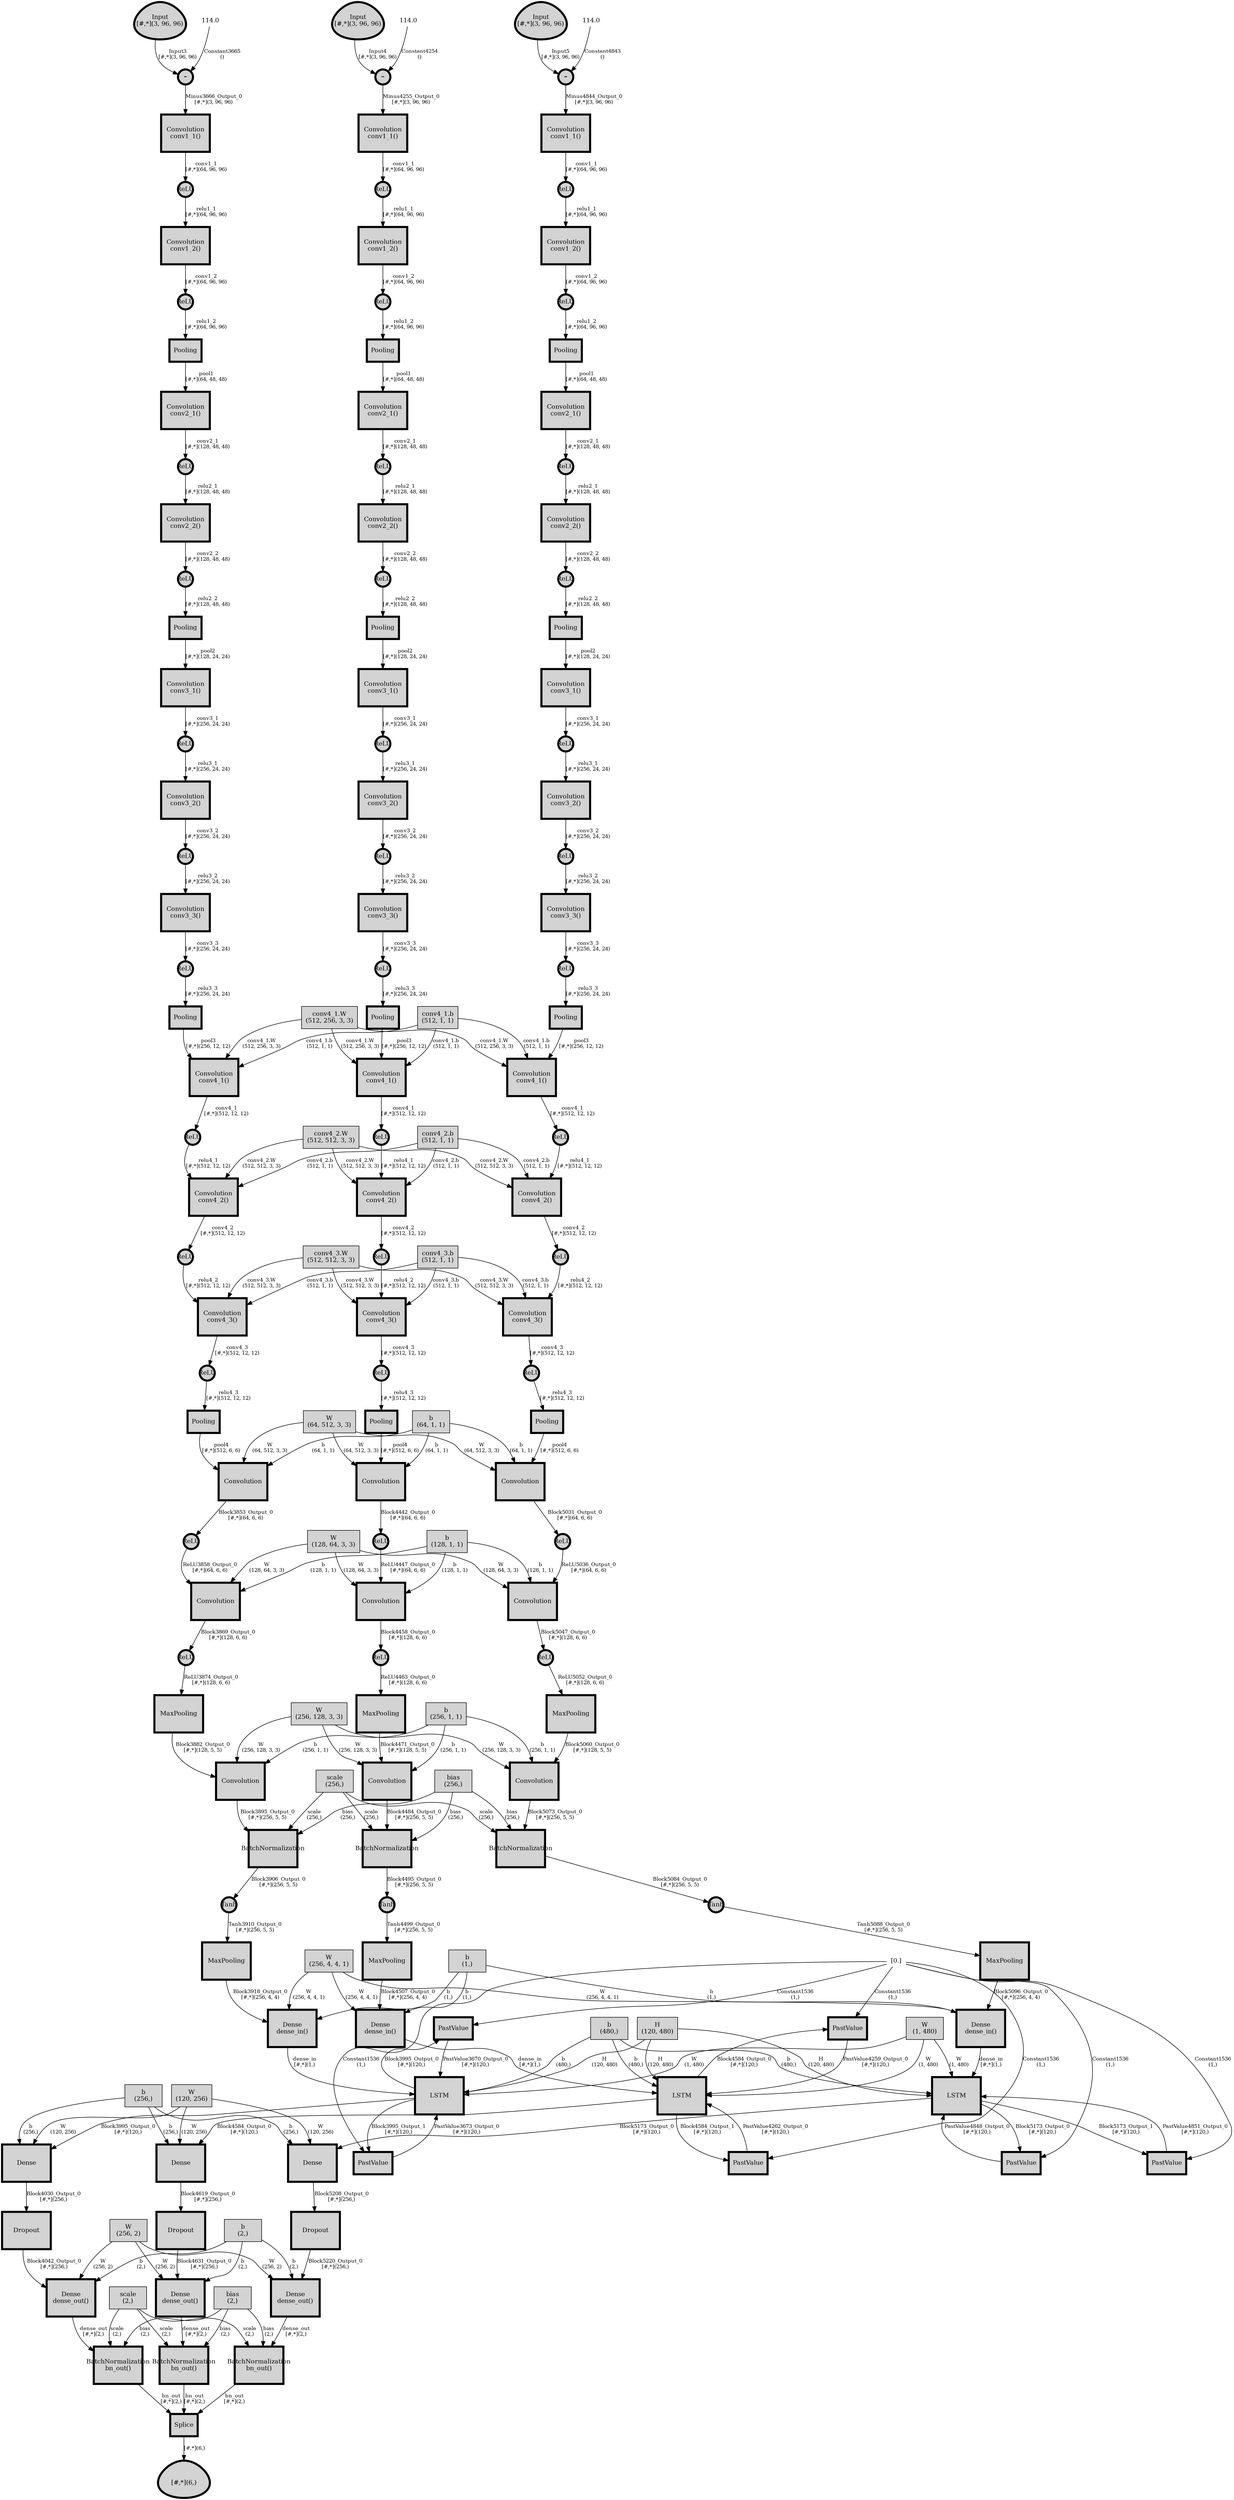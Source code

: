 digraph network_graph {
rankdir=TB;
node [fillcolor=lightgray, fixedsize=false, fontsize=12, height=0.85, shape=rectangle, style=filled, width=0.85];
edge [fontsize=10];
Splice5432 [fixedsize=false, fontsize=12, height=0.6, label="Splice", penwidth=4, shape=box, width=0.6];
Splice5432 [fixedsize=false, fontsize=12, height=0.6, label="Splice", penwidth=4, shape=box, width=0.6];
Block4070 -> Splice5432  [label="bn_out\n[#,*](2,)"];
Block4659 -> Splice5432  [label="bn_out\n[#,*](2,)"];
Block5248 -> Splice5432  [label="bn_out\n[#,*](2,)"];
Splice5432_Output_0 [fixedsize=true, height=1, label="\n[#,*](6,)", penwidth=4, shape=egg, width=1.3];
Splice5432 -> Splice5432_Output_0  [label="[#,*](6,)"];
Block4070 [fixedsize=true, height=1, label="BatchNormalization
bn_out()", penwidth=4, width=1.3];
Block4070 [fixedsize=true, height=1, label="BatchNormalization
bn_out()", penwidth=4, width=1.3];
Block4070 [fixedsize=true, height=1, label="BatchNormalization
bn_out()", penwidth=4, width=1.3];
Parameter2743 [height=0.6, label="scale\n(2,)", shape=box, width=1];
Parameter2743 -> Block4070  [label="scale\n(2,)"];
Parameter2744 [height=0.6, label="bias\n(2,)", shape=box, width=1];
Parameter2744 -> Block4070  [label="bias\n(2,)"];
Block4058 -> Block4070  [label="dense_out\n[#,*](2,)"];
Block4058 [fixedsize=true, height=1, label="Dense
dense_out()", penwidth=4, width=1.3];
Block4058 [fixedsize=true, height=1, label="Dense
dense_out()", penwidth=4, width=1.3];
Block4058 [fixedsize=true, height=1, label="Dense
dense_out()", penwidth=4, width=1.3];
Parameter2529 [height=0.6, label="W\n(256, 2)", shape=box, width=1];
Parameter2529 -> Block4058  [label="W\n(256, 2)"];
Parameter2530 [height=0.6, label="b\n(2,)", shape=box, width=1];
Parameter2530 -> Block4058  [label="b\n(2,)"];
Block4042 -> Block4058  [label="Block4042_Output_0\n[#,*](256,)"];
Block4042 [fixedsize=true, height=1, label="Dropout", penwidth=4, width=1.3];
Block4042 [fixedsize=true, height=1, label="Dropout", penwidth=4, width=1.3];
Block4042 [fixedsize=true, height=1, label="Dropout", penwidth=4, width=1.3];
Block4030 -> Block4042  [label="Block4030_Output_0\n[#,*](256,)"];
Block4030 [fixedsize=true, height=1, label="Dense", penwidth=4, width=1.3];
Block4030 [fixedsize=true, height=1, label="Dense", penwidth=4, width=1.3];
Block4030 [fixedsize=true, height=1, label="Dense", penwidth=4, width=1.3];
Parameter2139 [height=0.6, label="W\n(120, 256)", shape=box, width=1];
Parameter2139 -> Block4030  [label="W\n(120, 256)"];
Parameter2140 [height=0.6, label="b\n(256,)", shape=box, width=1];
Parameter2140 -> Block4030  [label="b\n(256,)"];
Block3995 -> Block4030  [label="Block3995_Output_0\n[#,*](120,)"];
Parameter1445 [height=0.6, label="b\n(480,)", shape=box, width=1];
Parameter1445 -> Block3995  [label="b\n(480,)"];
Parameter1446 [height=0.6, label="W\n(1, 480)", shape=box, width=1];
Parameter1446 -> Block3995  [label="W\n(1, 480)"];
Parameter1447 [height=0.6, label="H\n(120, 480)", shape=box, width=1];
Parameter1447 -> Block3995  [label="H\n(120, 480)"];
PastValue3670 -> Block3995  [label="PastValue3670_Output_0\n[#,*](120,)"];
PastValue3673 -> Block3995  [label="PastValue3673_Output_0\n[#,*](120,)"];
Block3931 -> Block3995  [label="dense_in\n[#,*](1,)"];
PastValue3670 [fixedsize=false, fontsize=12, height=0.6, label="PastValue", penwidth=4, shape=box, width=0.6];
PastValue3670 [fixedsize=false, fontsize=12, height=0.6, label="PastValue", penwidth=4, shape=box, width=0.6];
PastValue3670 [fixedsize=false, fontsize=12, height=0.6, label="PastValue", penwidth=4, shape=box, width=0.6];
Block3995 -> PastValue3670  [label="Block3995_Output_0\n[#,*](120,)"];
Constant1536 [color=white, fillcolor=white, height=0.3, label="[0.]", shape=box, width=0.4];
Constant1536 -> PastValue3670  [label="Constant1536\n(1,)"];
PastValue3673 [fixedsize=false, fontsize=12, height=0.6, label="PastValue", penwidth=4, shape=box, width=0.6];
PastValue3673 [fixedsize=false, fontsize=12, height=0.6, label="PastValue", penwidth=4, shape=box, width=0.6];
PastValue3673 [fixedsize=false, fontsize=12, height=0.6, label="PastValue", penwidth=4, shape=box, width=0.6];
Block3995 [fixedsize=true, height=1, label="LSTM", penwidth=4, width=1.3];
Block3995 [fixedsize=true, height=1, label="LSTM", penwidth=4, width=1.3];
Block3995 [fixedsize=true, height=1, label="LSTM", penwidth=4, width=1.3];
Block3995 [fixedsize=true, height=1, label="LSTM", penwidth=4, width=1.3];
Block3995 [fixedsize=true, height=1, label="LSTM", penwidth=4, width=1.3];
Block3995 -> PastValue3673  [label="Block3995_Output_1\n[#,*](120,)"];
Constant1536 [color=white, fillcolor=white, height=0.3, label="[0.]", shape=box, width=0.4];
Constant1536 -> PastValue3673  [label="Constant1536\n(1,)"];
Block3931 [fixedsize=true, height=1, label="Dense
dense_in()", penwidth=4, width=1.3];
Block3931 [fixedsize=true, height=1, label="Dense
dense_in()", penwidth=4, width=1.3];
Block3931 [fixedsize=true, height=1, label="Dense
dense_in()", penwidth=4, width=1.3];
Parameter1300 [height=0.6, label="W\n(256, 4, 4, 1)", shape=box, width=1];
Parameter1300 -> Block3931  [label="W\n(256, 4, 4, 1)"];
Parameter1301 [height=0.6, label="b\n(1,)", shape=box, width=1];
Parameter1301 -> Block3931  [label="b\n(1,)"];
Block3918 -> Block3931  [label="Block3918_Output_0\n[#,*](256, 4, 4)"];
Block3918 [fixedsize=true, height=1, label="MaxPooling", penwidth=4, width=1.3];
Block3918 [fixedsize=true, height=1, label="MaxPooling", penwidth=4, width=1.3];
Block3918 [fixedsize=true, height=1, label="MaxPooling", penwidth=4, width=1.3];
Tanh3910 -> Block3918  [label="Tanh3910_Output_0\n[#,*](256, 5, 5)"];
Tanh3910 [fixedsize=true, fontsize=12, height=0.4, label="Tanh", penwidth=4, shape=ellipse, width=0.4];
Tanh3910 [fixedsize=true, fontsize=12, height=0.4, label="Tanh", penwidth=4, shape=ellipse, width=0.4];
Tanh3910 [fixedsize=true, fontsize=12, height=0.4, label="Tanh", penwidth=4, shape=ellipse, width=0.4];
Block3906 -> Tanh3910  [label="Block3906_Output_0\n[#,*](256, 5, 5)"];
Block3906 [fixedsize=true, height=1, label="BatchNormalization", penwidth=4, width=1.3];
Block3906 [fixedsize=true, height=1, label="BatchNormalization", penwidth=4, width=1.3];
Block3906 [fixedsize=true, height=1, label="BatchNormalization", penwidth=4, width=1.3];
Parameter1039 [height=0.6, label="scale\n(256,)", shape=box, width=1];
Parameter1039 -> Block3906  [label="scale\n(256,)"];
Parameter1040 [height=0.6, label="bias\n(256,)", shape=box, width=1];
Parameter1040 -> Block3906  [label="bias\n(256,)"];
Block3895 -> Block3906  [label="Block3895_Output_0\n[#,*](256, 5, 5)"];
Block3895 [fixedsize=true, height=1, label="Convolution", penwidth=4, width=1.3];
Block3895 [fixedsize=true, height=1, label="Convolution", penwidth=4, width=1.3];
Block3895 [fixedsize=true, height=1, label="Convolution", penwidth=4, width=1.3];
Parameter908 [height=0.6, label="W\n(256, 128, 3, 3)", shape=box, width=1];
Parameter908 -> Block3895  [label="W\n(256, 128, 3, 3)"];
Parameter909 [height=0.6, label="b\n(256, 1, 1)", shape=box, width=1];
Parameter909 -> Block3895  [label="b\n(256, 1, 1)"];
Block3882 -> Block3895  [label="Block3882_Output_0\n[#,*](128, 5, 5)"];
Block3882 [fixedsize=true, height=1, label="MaxPooling", penwidth=4, width=1.3];
Block3882 [fixedsize=true, height=1, label="MaxPooling", penwidth=4, width=1.3];
Block3882 [fixedsize=true, height=1, label="MaxPooling", penwidth=4, width=1.3];
ReLU3874 -> Block3882  [label="ReLU3874_Output_0\n[#,*](128, 6, 6)"];
ReLU3874 [fixedsize=true, fontsize=12, height=0.4, label="ReLU", penwidth=4, shape=ellipse, width=0.4];
ReLU3874 [fixedsize=true, fontsize=12, height=0.4, label="ReLU", penwidth=4, shape=ellipse, width=0.4];
ReLU3874 [fixedsize=true, fontsize=12, height=0.4, label="ReLU", penwidth=4, shape=ellipse, width=0.4];
Block3869 -> ReLU3874  [label="Block3869_Output_0\n[#,*](128, 6, 6)"];
Block3869 [fixedsize=true, height=1, label="Convolution", penwidth=4, width=1.3];
Block3869 [fixedsize=true, height=1, label="Convolution", penwidth=4, width=1.3];
Block3869 [fixedsize=true, height=1, label="Convolution", penwidth=4, width=1.3];
Parameter671 [height=0.6, label="W\n(128, 64, 3, 3)", shape=box, width=1];
Parameter671 -> Block3869  [label="W\n(128, 64, 3, 3)"];
Parameter672 [height=0.6, label="b\n(128, 1, 1)", shape=box, width=1];
Parameter672 -> Block3869  [label="b\n(128, 1, 1)"];
ReLU3858 -> Block3869  [label="ReLU3858_Output_0\n[#,*](64, 6, 6)"];
ReLU3858 [fixedsize=true, fontsize=12, height=0.4, label="ReLU", penwidth=4, shape=ellipse, width=0.4];
ReLU3858 [fixedsize=true, fontsize=12, height=0.4, label="ReLU", penwidth=4, shape=ellipse, width=0.4];
ReLU3858 [fixedsize=true, fontsize=12, height=0.4, label="ReLU", penwidth=4, shape=ellipse, width=0.4];
Block3853 -> ReLU3858  [label="Block3853_Output_0\n[#,*](64, 6, 6)"];
Block3853 [fixedsize=true, height=1, label="Convolution", penwidth=4, width=1.3];
Block3853 [fixedsize=true, height=1, label="Convolution", penwidth=4, width=1.3];
Block3853 [fixedsize=true, height=1, label="Convolution", penwidth=4, width=1.3];
Parameter555 [height=0.6, label="W\n(64, 512, 3, 3)", shape=box, width=1];
Parameter555 -> Block3853  [label="W\n(64, 512, 3, 3)"];
Parameter556 [height=0.6, label="b\n(64, 1, 1)", shape=box, width=1];
Parameter556 -> Block3853  [label="b\n(64, 1, 1)"];
Pooling3842 -> Block3853  [label="pool4\n[#,*](512, 6, 6)"];
Pooling3842 [fixedsize=false, fontsize=12, height=0.6, label="Pooling", penwidth=4, shape=box, width=0.6];
Pooling3842 [fixedsize=false, fontsize=12, height=0.6, label="Pooling", penwidth=4, shape=box, width=0.6];
Pooling3842 [fixedsize=false, fontsize=12, height=0.6, label="Pooling", penwidth=4, shape=box, width=0.6];
ReLU3840 -> Pooling3842  [label="relu4_3\n[#,*](512, 12, 12)"];
ReLU3840 [fixedsize=true, fontsize=12, height=0.4, label="ReLU", penwidth=4, shape=ellipse, width=0.4];
ReLU3840 [fixedsize=true, fontsize=12, height=0.4, label="ReLU", penwidth=4, shape=ellipse, width=0.4];
ReLU3840 [fixedsize=true, fontsize=12, height=0.4, label="ReLU", penwidth=4, shape=ellipse, width=0.4];
Block3835 -> ReLU3840  [label="conv4_3\n[#,*](512, 12, 12)"];
Block3835 [fixedsize=true, height=1, label="Convolution
conv4_3()", penwidth=4, width=1.3];
Block3835 [fixedsize=true, height=1, label="Convolution
conv4_3()", penwidth=4, width=1.3];
Block3835 [fixedsize=true, height=1, label="Convolution
conv4_3()", penwidth=4, width=1.3];
Parameter341 [height=0.6, label="conv4_3.W\n(512, 512, 3, 3)", shape=box, width=1];
Parameter341 -> Block3835  [label="conv4_3.W\n(512, 512, 3, 3)"];
Parameter342 [height=0.6, label="conv4_3.b\n(512, 1, 1)", shape=box, width=1];
Parameter342 -> Block3835  [label="conv4_3.b\n(512, 1, 1)"];
ReLU3824 -> Block3835  [label="relu4_2\n[#,*](512, 12, 12)"];
ReLU3824 [fixedsize=true, fontsize=12, height=0.4, label="ReLU", penwidth=4, shape=ellipse, width=0.4];
ReLU3824 [fixedsize=true, fontsize=12, height=0.4, label="ReLU", penwidth=4, shape=ellipse, width=0.4];
ReLU3824 [fixedsize=true, fontsize=12, height=0.4, label="ReLU", penwidth=4, shape=ellipse, width=0.4];
Block3819 -> ReLU3824  [label="conv4_2\n[#,*](512, 12, 12)"];
Block3819 [fixedsize=true, height=1, label="Convolution
conv4_2()", penwidth=4, width=1.3];
Block3819 [fixedsize=true, height=1, label="Convolution
conv4_2()", penwidth=4, width=1.3];
Block3819 [fixedsize=true, height=1, label="Convolution
conv4_2()", penwidth=4, width=1.3];
Parameter343 [height=0.6, label="conv4_2.W\n(512, 512, 3, 3)", shape=box, width=1];
Parameter343 -> Block3819  [label="conv4_2.W\n(512, 512, 3, 3)"];
Parameter344 [height=0.6, label="conv4_2.b\n(512, 1, 1)", shape=box, width=1];
Parameter344 -> Block3819  [label="conv4_2.b\n(512, 1, 1)"];
ReLU3808 -> Block3819  [label="relu4_1\n[#,*](512, 12, 12)"];
ReLU3808 [fixedsize=true, fontsize=12, height=0.4, label="ReLU", penwidth=4, shape=ellipse, width=0.4];
ReLU3808 [fixedsize=true, fontsize=12, height=0.4, label="ReLU", penwidth=4, shape=ellipse, width=0.4];
ReLU3808 [fixedsize=true, fontsize=12, height=0.4, label="ReLU", penwidth=4, shape=ellipse, width=0.4];
Block3803 -> ReLU3808  [label="conv4_1\n[#,*](512, 12, 12)"];
Block3803 [fixedsize=true, height=1, label="Convolution
conv4_1()", penwidth=4, width=1.3];
Block3803 [fixedsize=true, height=1, label="Convolution
conv4_1()", penwidth=4, width=1.3];
Block3803 [fixedsize=true, height=1, label="Convolution
conv4_1()", penwidth=4, width=1.3];
Parameter345 [height=0.6, label="conv4_1.W\n(512, 256, 3, 3)", shape=box, width=1];
Parameter345 -> Block3803  [label="conv4_1.W\n(512, 256, 3, 3)"];
Parameter346 [height=0.6, label="conv4_1.b\n(512, 1, 1)", shape=box, width=1];
Parameter346 -> Block3803  [label="conv4_1.b\n(512, 1, 1)"];
Pooling3792 -> Block3803  [label="pool3\n[#,*](256, 12, 12)"];
Pooling3792 [fixedsize=false, fontsize=12, height=0.6, label="Pooling", penwidth=4, shape=box, width=0.6];
Pooling3792 [fixedsize=false, fontsize=12, height=0.6, label="Pooling", penwidth=4, shape=box, width=0.6];
Pooling3792 [fixedsize=false, fontsize=12, height=0.6, label="Pooling", penwidth=4, shape=box, width=0.6];
ReLU3790 -> Pooling3792  [label="relu3_3\n[#,*](256, 24, 24)"];
ReLU3790 [fixedsize=true, fontsize=12, height=0.4, label="ReLU", penwidth=4, shape=ellipse, width=0.4];
ReLU3790 [fixedsize=true, fontsize=12, height=0.4, label="ReLU", penwidth=4, shape=ellipse, width=0.4];
ReLU3790 [fixedsize=true, fontsize=12, height=0.4, label="ReLU", penwidth=4, shape=ellipse, width=0.4];
Block3785 -> ReLU3790  [label="conv3_3\n[#,*](256, 24, 24)"];
Block3785 [fixedsize=true, height=1, label="Convolution
conv3_3()", penwidth=4, width=1.3];
Block3785 [fixedsize=true, height=1, label="Convolution
conv3_3()", penwidth=4, width=1.3];
Block3785 [fixedsize=true, height=1, label="Convolution
conv3_3()", penwidth=4, width=1.3];
ReLU3774 -> Block3785  [label="relu3_2\n[#,*](256, 24, 24)"];
ReLU3774 [fixedsize=true, fontsize=12, height=0.4, label="ReLU", penwidth=4, shape=ellipse, width=0.4];
ReLU3774 [fixedsize=true, fontsize=12, height=0.4, label="ReLU", penwidth=4, shape=ellipse, width=0.4];
ReLU3774 [fixedsize=true, fontsize=12, height=0.4, label="ReLU", penwidth=4, shape=ellipse, width=0.4];
Block3769 -> ReLU3774  [label="conv3_2\n[#,*](256, 24, 24)"];
Block3769 [fixedsize=true, height=1, label="Convolution
conv3_2()", penwidth=4, width=1.3];
Block3769 [fixedsize=true, height=1, label="Convolution
conv3_2()", penwidth=4, width=1.3];
Block3769 [fixedsize=true, height=1, label="Convolution
conv3_2()", penwidth=4, width=1.3];
ReLU3758 -> Block3769  [label="relu3_1\n[#,*](256, 24, 24)"];
ReLU3758 [fixedsize=true, fontsize=12, height=0.4, label="ReLU", penwidth=4, shape=ellipse, width=0.4];
ReLU3758 [fixedsize=true, fontsize=12, height=0.4, label="ReLU", penwidth=4, shape=ellipse, width=0.4];
ReLU3758 [fixedsize=true, fontsize=12, height=0.4, label="ReLU", penwidth=4, shape=ellipse, width=0.4];
Block3753 -> ReLU3758  [label="conv3_1\n[#,*](256, 24, 24)"];
Block3753 [fixedsize=true, height=1, label="Convolution
conv3_1()", penwidth=4, width=1.3];
Block3753 [fixedsize=true, height=1, label="Convolution
conv3_1()", penwidth=4, width=1.3];
Block3753 [fixedsize=true, height=1, label="Convolution
conv3_1()", penwidth=4, width=1.3];
Pooling3742 -> Block3753  [label="pool2\n[#,*](128, 24, 24)"];
Pooling3742 [fixedsize=false, fontsize=12, height=0.6, label="Pooling", penwidth=4, shape=box, width=0.6];
Pooling3742 [fixedsize=false, fontsize=12, height=0.6, label="Pooling", penwidth=4, shape=box, width=0.6];
Pooling3742 [fixedsize=false, fontsize=12, height=0.6, label="Pooling", penwidth=4, shape=box, width=0.6];
ReLU3740 -> Pooling3742  [label="relu2_2\n[#,*](128, 48, 48)"];
ReLU3740 [fixedsize=true, fontsize=12, height=0.4, label="ReLU", penwidth=4, shape=ellipse, width=0.4];
ReLU3740 [fixedsize=true, fontsize=12, height=0.4, label="ReLU", penwidth=4, shape=ellipse, width=0.4];
ReLU3740 [fixedsize=true, fontsize=12, height=0.4, label="ReLU", penwidth=4, shape=ellipse, width=0.4];
Block3735 -> ReLU3740  [label="conv2_2\n[#,*](128, 48, 48)"];
Block3735 [fixedsize=true, height=1, label="Convolution
conv2_2()", penwidth=4, width=1.3];
Block3735 [fixedsize=true, height=1, label="Convolution
conv2_2()", penwidth=4, width=1.3];
Block3735 [fixedsize=true, height=1, label="Convolution
conv2_2()", penwidth=4, width=1.3];
ReLU3724 -> Block3735  [label="relu2_1\n[#,*](128, 48, 48)"];
ReLU3724 [fixedsize=true, fontsize=12, height=0.4, label="ReLU", penwidth=4, shape=ellipse, width=0.4];
ReLU3724 [fixedsize=true, fontsize=12, height=0.4, label="ReLU", penwidth=4, shape=ellipse, width=0.4];
ReLU3724 [fixedsize=true, fontsize=12, height=0.4, label="ReLU", penwidth=4, shape=ellipse, width=0.4];
Block3719 -> ReLU3724  [label="conv2_1\n[#,*](128, 48, 48)"];
Block3719 [fixedsize=true, height=1, label="Convolution
conv2_1()", penwidth=4, width=1.3];
Block3719 [fixedsize=true, height=1, label="Convolution
conv2_1()", penwidth=4, width=1.3];
Block3719 [fixedsize=true, height=1, label="Convolution
conv2_1()", penwidth=4, width=1.3];
Pooling3708 -> Block3719  [label="pool1\n[#,*](64, 48, 48)"];
Pooling3708 [fixedsize=false, fontsize=12, height=0.6, label="Pooling", penwidth=4, shape=box, width=0.6];
Pooling3708 [fixedsize=false, fontsize=12, height=0.6, label="Pooling", penwidth=4, shape=box, width=0.6];
Pooling3708 [fixedsize=false, fontsize=12, height=0.6, label="Pooling", penwidth=4, shape=box, width=0.6];
ReLU3706 -> Pooling3708  [label="relu1_2\n[#,*](64, 96, 96)"];
ReLU3706 [fixedsize=true, fontsize=12, height=0.4, label="ReLU", penwidth=4, shape=ellipse, width=0.4];
ReLU3706 [fixedsize=true, fontsize=12, height=0.4, label="ReLU", penwidth=4, shape=ellipse, width=0.4];
ReLU3706 [fixedsize=true, fontsize=12, height=0.4, label="ReLU", penwidth=4, shape=ellipse, width=0.4];
Block3701 -> ReLU3706  [label="conv1_2\n[#,*](64, 96, 96)"];
Block3701 [fixedsize=true, height=1, label="Convolution
conv1_2()", penwidth=4, width=1.3];
Block3701 [fixedsize=true, height=1, label="Convolution
conv1_2()", penwidth=4, width=1.3];
Block3701 [fixedsize=true, height=1, label="Convolution
conv1_2()", penwidth=4, width=1.3];
ReLU3690 -> Block3701  [label="relu1_1\n[#,*](64, 96, 96)"];
ReLU3690 [fixedsize=true, fontsize=12, height=0.4, label="ReLU", penwidth=4, shape=ellipse, width=0.4];
ReLU3690 [fixedsize=true, fontsize=12, height=0.4, label="ReLU", penwidth=4, shape=ellipse, width=0.4];
ReLU3690 [fixedsize=true, fontsize=12, height=0.4, label="ReLU", penwidth=4, shape=ellipse, width=0.4];
Block3685 -> ReLU3690  [label="conv1_1\n[#,*](64, 96, 96)"];
Block3685 [fixedsize=true, height=1, label="Convolution
conv1_1()", penwidth=4, width=1.3];
Block3685 [fixedsize=true, height=1, label="Convolution
conv1_1()", penwidth=4, width=1.3];
Block3685 [fixedsize=true, height=1, label="Convolution
conv1_1()", penwidth=4, width=1.3];
Minus3666 -> Block3685  [label="Minus3666_Output_0\n[#,*](3, 96, 96)"];
Minus3666 [fixedsize=true, fontsize=20, height=0.4, label="-", penwidth=4, shape=ellipse, width=0.4];
Minus3666 [fixedsize=true, fontsize=20, height=0.4, label="-", penwidth=4, shape=ellipse, width=0.4];
Minus3666 [fixedsize=true, fontsize=20, height=0.4, label="-", penwidth=4, shape=ellipse, width=0.4];
Input3 [fixedsize=true, height=1, label="Input\n[#,*](3, 96, 96)", penwidth=4, shape=egg, width=1.3];
Input3 -> Minus3666  [label="Input3\n[#,*](3, 96, 96)"];
Constant3665 [color=white, fillcolor=white, height=0.3, label="114.0", shape=box, width=0.4];
Constant3665 -> Minus3666  [label="Constant3665\n()"];
Block4659 [fixedsize=true, height=1, label="BatchNormalization
bn_out()", penwidth=4, width=1.3];
Block4659 [fixedsize=true, height=1, label="BatchNormalization
bn_out()", penwidth=4, width=1.3];
Block4659 [fixedsize=true, height=1, label="BatchNormalization
bn_out()", penwidth=4, width=1.3];
Parameter2743 [height=0.6, label="scale\n(2,)", shape=box, width=1];
Parameter2743 -> Block4659  [label="scale\n(2,)"];
Parameter2744 [height=0.6, label="bias\n(2,)", shape=box, width=1];
Parameter2744 -> Block4659  [label="bias\n(2,)"];
Block4647 -> Block4659  [label="dense_out\n[#,*](2,)"];
Block4647 [fixedsize=true, height=1, label="Dense
dense_out()", penwidth=4, width=1.3];
Block4647 [fixedsize=true, height=1, label="Dense
dense_out()", penwidth=4, width=1.3];
Block4647 [fixedsize=true, height=1, label="Dense
dense_out()", penwidth=4, width=1.3];
Parameter2529 [height=0.6, label="W\n(256, 2)", shape=box, width=1];
Parameter2529 -> Block4647  [label="W\n(256, 2)"];
Parameter2530 [height=0.6, label="b\n(2,)", shape=box, width=1];
Parameter2530 -> Block4647  [label="b\n(2,)"];
Block4631 -> Block4647  [label="Block4631_Output_0\n[#,*](256,)"];
Block4631 [fixedsize=true, height=1, label="Dropout", penwidth=4, width=1.3];
Block4631 [fixedsize=true, height=1, label="Dropout", penwidth=4, width=1.3];
Block4631 [fixedsize=true, height=1, label="Dropout", penwidth=4, width=1.3];
Block4619 -> Block4631  [label="Block4619_Output_0\n[#,*](256,)"];
Block4619 [fixedsize=true, height=1, label="Dense", penwidth=4, width=1.3];
Block4619 [fixedsize=true, height=1, label="Dense", penwidth=4, width=1.3];
Block4619 [fixedsize=true, height=1, label="Dense", penwidth=4, width=1.3];
Parameter2139 [height=0.6, label="W\n(120, 256)", shape=box, width=1];
Parameter2139 -> Block4619  [label="W\n(120, 256)"];
Parameter2140 [height=0.6, label="b\n(256,)", shape=box, width=1];
Parameter2140 -> Block4619  [label="b\n(256,)"];
Block4584 -> Block4619  [label="Block4584_Output_0\n[#,*](120,)"];
Parameter1445 [height=0.6, label="b\n(480,)", shape=box, width=1];
Parameter1445 -> Block4584  [label="b\n(480,)"];
Parameter1446 [height=0.6, label="W\n(1, 480)", shape=box, width=1];
Parameter1446 -> Block4584  [label="W\n(1, 480)"];
Parameter1447 [height=0.6, label="H\n(120, 480)", shape=box, width=1];
Parameter1447 -> Block4584  [label="H\n(120, 480)"];
PastValue4259 -> Block4584  [label="PastValue4259_Output_0\n[#,*](120,)"];
PastValue4262 -> Block4584  [label="PastValue4262_Output_0\n[#,*](120,)"];
Block4520 -> Block4584  [label="dense_in\n[#,*](1,)"];
PastValue4259 [fixedsize=false, fontsize=12, height=0.6, label="PastValue", penwidth=4, shape=box, width=0.6];
PastValue4259 [fixedsize=false, fontsize=12, height=0.6, label="PastValue", penwidth=4, shape=box, width=0.6];
PastValue4259 [fixedsize=false, fontsize=12, height=0.6, label="PastValue", penwidth=4, shape=box, width=0.6];
Block4584 -> PastValue4259  [label="Block4584_Output_0\n[#,*](120,)"];
Constant1536 [color=white, fillcolor=white, height=0.3, label="[0.]", shape=box, width=0.4];
Constant1536 -> PastValue4259  [label="Constant1536\n(1,)"];
PastValue4262 [fixedsize=false, fontsize=12, height=0.6, label="PastValue", penwidth=4, shape=box, width=0.6];
PastValue4262 [fixedsize=false, fontsize=12, height=0.6, label="PastValue", penwidth=4, shape=box, width=0.6];
PastValue4262 [fixedsize=false, fontsize=12, height=0.6, label="PastValue", penwidth=4, shape=box, width=0.6];
Block4584 [fixedsize=true, height=1, label="LSTM", penwidth=4, width=1.3];
Block4584 [fixedsize=true, height=1, label="LSTM", penwidth=4, width=1.3];
Block4584 [fixedsize=true, height=1, label="LSTM", penwidth=4, width=1.3];
Block4584 [fixedsize=true, height=1, label="LSTM", penwidth=4, width=1.3];
Block4584 [fixedsize=true, height=1, label="LSTM", penwidth=4, width=1.3];
Block4584 -> PastValue4262  [label="Block4584_Output_1\n[#,*](120,)"];
Constant1536 [color=white, fillcolor=white, height=0.3, label="[0.]", shape=box, width=0.4];
Constant1536 -> PastValue4262  [label="Constant1536\n(1,)"];
Block4520 [fixedsize=true, height=1, label="Dense
dense_in()", penwidth=4, width=1.3];
Block4520 [fixedsize=true, height=1, label="Dense
dense_in()", penwidth=4, width=1.3];
Block4520 [fixedsize=true, height=1, label="Dense
dense_in()", penwidth=4, width=1.3];
Parameter1300 [height=0.6, label="W\n(256, 4, 4, 1)", shape=box, width=1];
Parameter1300 -> Block4520  [label="W\n(256, 4, 4, 1)"];
Parameter1301 [height=0.6, label="b\n(1,)", shape=box, width=1];
Parameter1301 -> Block4520  [label="b\n(1,)"];
Block4507 -> Block4520  [label="Block4507_Output_0\n[#,*](256, 4, 4)"];
Block4507 [fixedsize=true, height=1, label="MaxPooling", penwidth=4, width=1.3];
Block4507 [fixedsize=true, height=1, label="MaxPooling", penwidth=4, width=1.3];
Block4507 [fixedsize=true, height=1, label="MaxPooling", penwidth=4, width=1.3];
Tanh4499 -> Block4507  [label="Tanh4499_Output_0\n[#,*](256, 5, 5)"];
Tanh4499 [fixedsize=true, fontsize=12, height=0.4, label="Tanh", penwidth=4, shape=ellipse, width=0.4];
Tanh4499 [fixedsize=true, fontsize=12, height=0.4, label="Tanh", penwidth=4, shape=ellipse, width=0.4];
Tanh4499 [fixedsize=true, fontsize=12, height=0.4, label="Tanh", penwidth=4, shape=ellipse, width=0.4];
Block4495 -> Tanh4499  [label="Block4495_Output_0\n[#,*](256, 5, 5)"];
Block4495 [fixedsize=true, height=1, label="BatchNormalization", penwidth=4, width=1.3];
Block4495 [fixedsize=true, height=1, label="BatchNormalization", penwidth=4, width=1.3];
Block4495 [fixedsize=true, height=1, label="BatchNormalization", penwidth=4, width=1.3];
Parameter1039 [height=0.6, label="scale\n(256,)", shape=box, width=1];
Parameter1039 -> Block4495  [label="scale\n(256,)"];
Parameter1040 [height=0.6, label="bias\n(256,)", shape=box, width=1];
Parameter1040 -> Block4495  [label="bias\n(256,)"];
Block4484 -> Block4495  [label="Block4484_Output_0\n[#,*](256, 5, 5)"];
Block4484 [fixedsize=true, height=1, label="Convolution", penwidth=4, width=1.3];
Block4484 [fixedsize=true, height=1, label="Convolution", penwidth=4, width=1.3];
Block4484 [fixedsize=true, height=1, label="Convolution", penwidth=4, width=1.3];
Parameter908 [height=0.6, label="W\n(256, 128, 3, 3)", shape=box, width=1];
Parameter908 -> Block4484  [label="W\n(256, 128, 3, 3)"];
Parameter909 [height=0.6, label="b\n(256, 1, 1)", shape=box, width=1];
Parameter909 -> Block4484  [label="b\n(256, 1, 1)"];
Block4471 -> Block4484  [label="Block4471_Output_0\n[#,*](128, 5, 5)"];
Block4471 [fixedsize=true, height=1, label="MaxPooling", penwidth=4, width=1.3];
Block4471 [fixedsize=true, height=1, label="MaxPooling", penwidth=4, width=1.3];
Block4471 [fixedsize=true, height=1, label="MaxPooling", penwidth=4, width=1.3];
ReLU4463 -> Block4471  [label="ReLU4463_Output_0\n[#,*](128, 6, 6)"];
ReLU4463 [fixedsize=true, fontsize=12, height=0.4, label="ReLU", penwidth=4, shape=ellipse, width=0.4];
ReLU4463 [fixedsize=true, fontsize=12, height=0.4, label="ReLU", penwidth=4, shape=ellipse, width=0.4];
ReLU4463 [fixedsize=true, fontsize=12, height=0.4, label="ReLU", penwidth=4, shape=ellipse, width=0.4];
Block4458 -> ReLU4463  [label="Block4458_Output_0\n[#,*](128, 6, 6)"];
Block4458 [fixedsize=true, height=1, label="Convolution", penwidth=4, width=1.3];
Block4458 [fixedsize=true, height=1, label="Convolution", penwidth=4, width=1.3];
Block4458 [fixedsize=true, height=1, label="Convolution", penwidth=4, width=1.3];
Parameter671 [height=0.6, label="W\n(128, 64, 3, 3)", shape=box, width=1];
Parameter671 -> Block4458  [label="W\n(128, 64, 3, 3)"];
Parameter672 [height=0.6, label="b\n(128, 1, 1)", shape=box, width=1];
Parameter672 -> Block4458  [label="b\n(128, 1, 1)"];
ReLU4447 -> Block4458  [label="ReLU4447_Output_0\n[#,*](64, 6, 6)"];
ReLU4447 [fixedsize=true, fontsize=12, height=0.4, label="ReLU", penwidth=4, shape=ellipse, width=0.4];
ReLU4447 [fixedsize=true, fontsize=12, height=0.4, label="ReLU", penwidth=4, shape=ellipse, width=0.4];
ReLU4447 [fixedsize=true, fontsize=12, height=0.4, label="ReLU", penwidth=4, shape=ellipse, width=0.4];
Block4442 -> ReLU4447  [label="Block4442_Output_0\n[#,*](64, 6, 6)"];
Block4442 [fixedsize=true, height=1, label="Convolution", penwidth=4, width=1.3];
Block4442 [fixedsize=true, height=1, label="Convolution", penwidth=4, width=1.3];
Block4442 [fixedsize=true, height=1, label="Convolution", penwidth=4, width=1.3];
Parameter555 [height=0.6, label="W\n(64, 512, 3, 3)", shape=box, width=1];
Parameter555 -> Block4442  [label="W\n(64, 512, 3, 3)"];
Parameter556 [height=0.6, label="b\n(64, 1, 1)", shape=box, width=1];
Parameter556 -> Block4442  [label="b\n(64, 1, 1)"];
Pooling4431 -> Block4442  [label="pool4\n[#,*](512, 6, 6)"];
Pooling4431 [fixedsize=false, fontsize=12, height=0.6, label="Pooling", penwidth=4, shape=box, width=0.6];
Pooling4431 [fixedsize=false, fontsize=12, height=0.6, label="Pooling", penwidth=4, shape=box, width=0.6];
Pooling4431 [fixedsize=false, fontsize=12, height=0.6, label="Pooling", penwidth=4, shape=box, width=0.6];
ReLU4429 -> Pooling4431  [label="relu4_3\n[#,*](512, 12, 12)"];
ReLU4429 [fixedsize=true, fontsize=12, height=0.4, label="ReLU", penwidth=4, shape=ellipse, width=0.4];
ReLU4429 [fixedsize=true, fontsize=12, height=0.4, label="ReLU", penwidth=4, shape=ellipse, width=0.4];
ReLU4429 [fixedsize=true, fontsize=12, height=0.4, label="ReLU", penwidth=4, shape=ellipse, width=0.4];
Block4424 -> ReLU4429  [label="conv4_3\n[#,*](512, 12, 12)"];
Block4424 [fixedsize=true, height=1, label="Convolution
conv4_3()", penwidth=4, width=1.3];
Block4424 [fixedsize=true, height=1, label="Convolution
conv4_3()", penwidth=4, width=1.3];
Block4424 [fixedsize=true, height=1, label="Convolution
conv4_3()", penwidth=4, width=1.3];
Parameter341 [height=0.6, label="conv4_3.W\n(512, 512, 3, 3)", shape=box, width=1];
Parameter341 -> Block4424  [label="conv4_3.W\n(512, 512, 3, 3)"];
Parameter342 [height=0.6, label="conv4_3.b\n(512, 1, 1)", shape=box, width=1];
Parameter342 -> Block4424  [label="conv4_3.b\n(512, 1, 1)"];
ReLU4413 -> Block4424  [label="relu4_2\n[#,*](512, 12, 12)"];
ReLU4413 [fixedsize=true, fontsize=12, height=0.4, label="ReLU", penwidth=4, shape=ellipse, width=0.4];
ReLU4413 [fixedsize=true, fontsize=12, height=0.4, label="ReLU", penwidth=4, shape=ellipse, width=0.4];
ReLU4413 [fixedsize=true, fontsize=12, height=0.4, label="ReLU", penwidth=4, shape=ellipse, width=0.4];
Block4408 -> ReLU4413  [label="conv4_2\n[#,*](512, 12, 12)"];
Block4408 [fixedsize=true, height=1, label="Convolution
conv4_2()", penwidth=4, width=1.3];
Block4408 [fixedsize=true, height=1, label="Convolution
conv4_2()", penwidth=4, width=1.3];
Block4408 [fixedsize=true, height=1, label="Convolution
conv4_2()", penwidth=4, width=1.3];
Parameter343 [height=0.6, label="conv4_2.W\n(512, 512, 3, 3)", shape=box, width=1];
Parameter343 -> Block4408  [label="conv4_2.W\n(512, 512, 3, 3)"];
Parameter344 [height=0.6, label="conv4_2.b\n(512, 1, 1)", shape=box, width=1];
Parameter344 -> Block4408  [label="conv4_2.b\n(512, 1, 1)"];
ReLU4397 -> Block4408  [label="relu4_1\n[#,*](512, 12, 12)"];
ReLU4397 [fixedsize=true, fontsize=12, height=0.4, label="ReLU", penwidth=4, shape=ellipse, width=0.4];
ReLU4397 [fixedsize=true, fontsize=12, height=0.4, label="ReLU", penwidth=4, shape=ellipse, width=0.4];
ReLU4397 [fixedsize=true, fontsize=12, height=0.4, label="ReLU", penwidth=4, shape=ellipse, width=0.4];
Block4392 -> ReLU4397  [label="conv4_1\n[#,*](512, 12, 12)"];
Block4392 [fixedsize=true, height=1, label="Convolution
conv4_1()", penwidth=4, width=1.3];
Block4392 [fixedsize=true, height=1, label="Convolution
conv4_1()", penwidth=4, width=1.3];
Block4392 [fixedsize=true, height=1, label="Convolution
conv4_1()", penwidth=4, width=1.3];
Parameter345 [height=0.6, label="conv4_1.W\n(512, 256, 3, 3)", shape=box, width=1];
Parameter345 -> Block4392  [label="conv4_1.W\n(512, 256, 3, 3)"];
Parameter346 [height=0.6, label="conv4_1.b\n(512, 1, 1)", shape=box, width=1];
Parameter346 -> Block4392  [label="conv4_1.b\n(512, 1, 1)"];
Pooling4381 -> Block4392  [label="pool3\n[#,*](256, 12, 12)"];
Pooling4381 [fixedsize=false, fontsize=12, height=0.6, label="Pooling", penwidth=4, shape=box, width=0.6];
Pooling4381 [fixedsize=false, fontsize=12, height=0.6, label="Pooling", penwidth=4, shape=box, width=0.6];
Pooling4381 [fixedsize=false, fontsize=12, height=0.6, label="Pooling", penwidth=4, shape=box, width=0.6];
ReLU4379 -> Pooling4381  [label="relu3_3\n[#,*](256, 24, 24)"];
ReLU4379 [fixedsize=true, fontsize=12, height=0.4, label="ReLU", penwidth=4, shape=ellipse, width=0.4];
ReLU4379 [fixedsize=true, fontsize=12, height=0.4, label="ReLU", penwidth=4, shape=ellipse, width=0.4];
ReLU4379 [fixedsize=true, fontsize=12, height=0.4, label="ReLU", penwidth=4, shape=ellipse, width=0.4];
Block4374 -> ReLU4379  [label="conv3_3\n[#,*](256, 24, 24)"];
Block4374 [fixedsize=true, height=1, label="Convolution
conv3_3()", penwidth=4, width=1.3];
Block4374 [fixedsize=true, height=1, label="Convolution
conv3_3()", penwidth=4, width=1.3];
Block4374 [fixedsize=true, height=1, label="Convolution
conv3_3()", penwidth=4, width=1.3];
ReLU4363 -> Block4374  [label="relu3_2\n[#,*](256, 24, 24)"];
ReLU4363 [fixedsize=true, fontsize=12, height=0.4, label="ReLU", penwidth=4, shape=ellipse, width=0.4];
ReLU4363 [fixedsize=true, fontsize=12, height=0.4, label="ReLU", penwidth=4, shape=ellipse, width=0.4];
ReLU4363 [fixedsize=true, fontsize=12, height=0.4, label="ReLU", penwidth=4, shape=ellipse, width=0.4];
Block4358 -> ReLU4363  [label="conv3_2\n[#,*](256, 24, 24)"];
Block4358 [fixedsize=true, height=1, label="Convolution
conv3_2()", penwidth=4, width=1.3];
Block4358 [fixedsize=true, height=1, label="Convolution
conv3_2()", penwidth=4, width=1.3];
Block4358 [fixedsize=true, height=1, label="Convolution
conv3_2()", penwidth=4, width=1.3];
ReLU4347 -> Block4358  [label="relu3_1\n[#,*](256, 24, 24)"];
ReLU4347 [fixedsize=true, fontsize=12, height=0.4, label="ReLU", penwidth=4, shape=ellipse, width=0.4];
ReLU4347 [fixedsize=true, fontsize=12, height=0.4, label="ReLU", penwidth=4, shape=ellipse, width=0.4];
ReLU4347 [fixedsize=true, fontsize=12, height=0.4, label="ReLU", penwidth=4, shape=ellipse, width=0.4];
Block4342 -> ReLU4347  [label="conv3_1\n[#,*](256, 24, 24)"];
Block4342 [fixedsize=true, height=1, label="Convolution
conv3_1()", penwidth=4, width=1.3];
Block4342 [fixedsize=true, height=1, label="Convolution
conv3_1()", penwidth=4, width=1.3];
Block4342 [fixedsize=true, height=1, label="Convolution
conv3_1()", penwidth=4, width=1.3];
Pooling4331 -> Block4342  [label="pool2\n[#,*](128, 24, 24)"];
Pooling4331 [fixedsize=false, fontsize=12, height=0.6, label="Pooling", penwidth=4, shape=box, width=0.6];
Pooling4331 [fixedsize=false, fontsize=12, height=0.6, label="Pooling", penwidth=4, shape=box, width=0.6];
Pooling4331 [fixedsize=false, fontsize=12, height=0.6, label="Pooling", penwidth=4, shape=box, width=0.6];
ReLU4329 -> Pooling4331  [label="relu2_2\n[#,*](128, 48, 48)"];
ReLU4329 [fixedsize=true, fontsize=12, height=0.4, label="ReLU", penwidth=4, shape=ellipse, width=0.4];
ReLU4329 [fixedsize=true, fontsize=12, height=0.4, label="ReLU", penwidth=4, shape=ellipse, width=0.4];
ReLU4329 [fixedsize=true, fontsize=12, height=0.4, label="ReLU", penwidth=4, shape=ellipse, width=0.4];
Block4324 -> ReLU4329  [label="conv2_2\n[#,*](128, 48, 48)"];
Block4324 [fixedsize=true, height=1, label="Convolution
conv2_2()", penwidth=4, width=1.3];
Block4324 [fixedsize=true, height=1, label="Convolution
conv2_2()", penwidth=4, width=1.3];
Block4324 [fixedsize=true, height=1, label="Convolution
conv2_2()", penwidth=4, width=1.3];
ReLU4313 -> Block4324  [label="relu2_1\n[#,*](128, 48, 48)"];
ReLU4313 [fixedsize=true, fontsize=12, height=0.4, label="ReLU", penwidth=4, shape=ellipse, width=0.4];
ReLU4313 [fixedsize=true, fontsize=12, height=0.4, label="ReLU", penwidth=4, shape=ellipse, width=0.4];
ReLU4313 [fixedsize=true, fontsize=12, height=0.4, label="ReLU", penwidth=4, shape=ellipse, width=0.4];
Block4308 -> ReLU4313  [label="conv2_1\n[#,*](128, 48, 48)"];
Block4308 [fixedsize=true, height=1, label="Convolution
conv2_1()", penwidth=4, width=1.3];
Block4308 [fixedsize=true, height=1, label="Convolution
conv2_1()", penwidth=4, width=1.3];
Block4308 [fixedsize=true, height=1, label="Convolution
conv2_1()", penwidth=4, width=1.3];
Pooling4297 -> Block4308  [label="pool1\n[#,*](64, 48, 48)"];
Pooling4297 [fixedsize=false, fontsize=12, height=0.6, label="Pooling", penwidth=4, shape=box, width=0.6];
Pooling4297 [fixedsize=false, fontsize=12, height=0.6, label="Pooling", penwidth=4, shape=box, width=0.6];
Pooling4297 [fixedsize=false, fontsize=12, height=0.6, label="Pooling", penwidth=4, shape=box, width=0.6];
ReLU4295 -> Pooling4297  [label="relu1_2\n[#,*](64, 96, 96)"];
ReLU4295 [fixedsize=true, fontsize=12, height=0.4, label="ReLU", penwidth=4, shape=ellipse, width=0.4];
ReLU4295 [fixedsize=true, fontsize=12, height=0.4, label="ReLU", penwidth=4, shape=ellipse, width=0.4];
ReLU4295 [fixedsize=true, fontsize=12, height=0.4, label="ReLU", penwidth=4, shape=ellipse, width=0.4];
Block4290 -> ReLU4295  [label="conv1_2\n[#,*](64, 96, 96)"];
Block4290 [fixedsize=true, height=1, label="Convolution
conv1_2()", penwidth=4, width=1.3];
Block4290 [fixedsize=true, height=1, label="Convolution
conv1_2()", penwidth=4, width=1.3];
Block4290 [fixedsize=true, height=1, label="Convolution
conv1_2()", penwidth=4, width=1.3];
ReLU4279 -> Block4290  [label="relu1_1\n[#,*](64, 96, 96)"];
ReLU4279 [fixedsize=true, fontsize=12, height=0.4, label="ReLU", penwidth=4, shape=ellipse, width=0.4];
ReLU4279 [fixedsize=true, fontsize=12, height=0.4, label="ReLU", penwidth=4, shape=ellipse, width=0.4];
ReLU4279 [fixedsize=true, fontsize=12, height=0.4, label="ReLU", penwidth=4, shape=ellipse, width=0.4];
Block4274 -> ReLU4279  [label="conv1_1\n[#,*](64, 96, 96)"];
Block4274 [fixedsize=true, height=1, label="Convolution
conv1_1()", penwidth=4, width=1.3];
Block4274 [fixedsize=true, height=1, label="Convolution
conv1_1()", penwidth=4, width=1.3];
Block4274 [fixedsize=true, height=1, label="Convolution
conv1_1()", penwidth=4, width=1.3];
Minus4255 -> Block4274  [label="Minus4255_Output_0\n[#,*](3, 96, 96)"];
Minus4255 [fixedsize=true, fontsize=20, height=0.4, label="-", penwidth=4, shape=ellipse, width=0.4];
Minus4255 [fixedsize=true, fontsize=20, height=0.4, label="-", penwidth=4, shape=ellipse, width=0.4];
Minus4255 [fixedsize=true, fontsize=20, height=0.4, label="-", penwidth=4, shape=ellipse, width=0.4];
Input4 [fixedsize=true, height=1, label="Input\n[#,*](3, 96, 96)", penwidth=4, shape=egg, width=1.3];
Input4 -> Minus4255  [label="Input4\n[#,*](3, 96, 96)"];
Constant4254 [color=white, fillcolor=white, height=0.3, label="114.0", shape=box, width=0.4];
Constant4254 -> Minus4255  [label="Constant4254\n()"];
Block5248 [fixedsize=true, height=1, label="BatchNormalization
bn_out()", penwidth=4, width=1.3];
Block5248 [fixedsize=true, height=1, label="BatchNormalization
bn_out()", penwidth=4, width=1.3];
Block5248 [fixedsize=true, height=1, label="BatchNormalization
bn_out()", penwidth=4, width=1.3];
Parameter2743 [height=0.6, label="scale\n(2,)", shape=box, width=1];
Parameter2743 -> Block5248  [label="scale\n(2,)"];
Parameter2744 [height=0.6, label="bias\n(2,)", shape=box, width=1];
Parameter2744 -> Block5248  [label="bias\n(2,)"];
Block5236 -> Block5248  [label="dense_out\n[#,*](2,)"];
Block5236 [fixedsize=true, height=1, label="Dense
dense_out()", penwidth=4, width=1.3];
Block5236 [fixedsize=true, height=1, label="Dense
dense_out()", penwidth=4, width=1.3];
Block5236 [fixedsize=true, height=1, label="Dense
dense_out()", penwidth=4, width=1.3];
Parameter2529 [height=0.6, label="W\n(256, 2)", shape=box, width=1];
Parameter2529 -> Block5236  [label="W\n(256, 2)"];
Parameter2530 [height=0.6, label="b\n(2,)", shape=box, width=1];
Parameter2530 -> Block5236  [label="b\n(2,)"];
Block5220 -> Block5236  [label="Block5220_Output_0\n[#,*](256,)"];
Block5220 [fixedsize=true, height=1, label="Dropout", penwidth=4, width=1.3];
Block5220 [fixedsize=true, height=1, label="Dropout", penwidth=4, width=1.3];
Block5220 [fixedsize=true, height=1, label="Dropout", penwidth=4, width=1.3];
Block5208 -> Block5220  [label="Block5208_Output_0\n[#,*](256,)"];
Block5208 [fixedsize=true, height=1, label="Dense", penwidth=4, width=1.3];
Block5208 [fixedsize=true, height=1, label="Dense", penwidth=4, width=1.3];
Block5208 [fixedsize=true, height=1, label="Dense", penwidth=4, width=1.3];
Parameter2139 [height=0.6, label="W\n(120, 256)", shape=box, width=1];
Parameter2139 -> Block5208  [label="W\n(120, 256)"];
Parameter2140 [height=0.6, label="b\n(256,)", shape=box, width=1];
Parameter2140 -> Block5208  [label="b\n(256,)"];
Block5173 -> Block5208  [label="Block5173_Output_0\n[#,*](120,)"];
Parameter1445 [height=0.6, label="b\n(480,)", shape=box, width=1];
Parameter1445 -> Block5173  [label="b\n(480,)"];
Parameter1446 [height=0.6, label="W\n(1, 480)", shape=box, width=1];
Parameter1446 -> Block5173  [label="W\n(1, 480)"];
Parameter1447 [height=0.6, label="H\n(120, 480)", shape=box, width=1];
Parameter1447 -> Block5173  [label="H\n(120, 480)"];
PastValue4848 -> Block5173  [label="PastValue4848_Output_0\n[#,*](120,)"];
PastValue4851 -> Block5173  [label="PastValue4851_Output_0\n[#,*](120,)"];
Block5109 -> Block5173  [label="dense_in\n[#,*](1,)"];
PastValue4848 [fixedsize=false, fontsize=12, height=0.6, label="PastValue", penwidth=4, shape=box, width=0.6];
PastValue4848 [fixedsize=false, fontsize=12, height=0.6, label="PastValue", penwidth=4, shape=box, width=0.6];
PastValue4848 [fixedsize=false, fontsize=12, height=0.6, label="PastValue", penwidth=4, shape=box, width=0.6];
Block5173 -> PastValue4848  [label="Block5173_Output_0\n[#,*](120,)"];
Constant1536 [color=white, fillcolor=white, height=0.3, label="[0.]", shape=box, width=0.4];
Constant1536 -> PastValue4848  [label="Constant1536\n(1,)"];
PastValue4851 [fixedsize=false, fontsize=12, height=0.6, label="PastValue", penwidth=4, shape=box, width=0.6];
PastValue4851 [fixedsize=false, fontsize=12, height=0.6, label="PastValue", penwidth=4, shape=box, width=0.6];
PastValue4851 [fixedsize=false, fontsize=12, height=0.6, label="PastValue", penwidth=4, shape=box, width=0.6];
Block5173 [fixedsize=true, height=1, label="LSTM", penwidth=4, width=1.3];
Block5173 [fixedsize=true, height=1, label="LSTM", penwidth=4, width=1.3];
Block5173 [fixedsize=true, height=1, label="LSTM", penwidth=4, width=1.3];
Block5173 [fixedsize=true, height=1, label="LSTM", penwidth=4, width=1.3];
Block5173 [fixedsize=true, height=1, label="LSTM", penwidth=4, width=1.3];
Block5173 -> PastValue4851  [label="Block5173_Output_1\n[#,*](120,)"];
Constant1536 [color=white, fillcolor=white, height=0.3, label="[0.]", shape=box, width=0.4];
Constant1536 -> PastValue4851  [label="Constant1536\n(1,)"];
Block5109 [fixedsize=true, height=1, label="Dense
dense_in()", penwidth=4, width=1.3];
Block5109 [fixedsize=true, height=1, label="Dense
dense_in()", penwidth=4, width=1.3];
Block5109 [fixedsize=true, height=1, label="Dense
dense_in()", penwidth=4, width=1.3];
Parameter1300 [height=0.6, label="W\n(256, 4, 4, 1)", shape=box, width=1];
Parameter1300 -> Block5109  [label="W\n(256, 4, 4, 1)"];
Parameter1301 [height=0.6, label="b\n(1,)", shape=box, width=1];
Parameter1301 -> Block5109  [label="b\n(1,)"];
Block5096 -> Block5109  [label="Block5096_Output_0\n[#,*](256, 4, 4)"];
Block5096 [fixedsize=true, height=1, label="MaxPooling", penwidth=4, width=1.3];
Block5096 [fixedsize=true, height=1, label="MaxPooling", penwidth=4, width=1.3];
Block5096 [fixedsize=true, height=1, label="MaxPooling", penwidth=4, width=1.3];
Tanh5088 -> Block5096  [label="Tanh5088_Output_0\n[#,*](256, 5, 5)"];
Tanh5088 [fixedsize=true, fontsize=12, height=0.4, label="Tanh", penwidth=4, shape=ellipse, width=0.4];
Tanh5088 [fixedsize=true, fontsize=12, height=0.4, label="Tanh", penwidth=4, shape=ellipse, width=0.4];
Tanh5088 [fixedsize=true, fontsize=12, height=0.4, label="Tanh", penwidth=4, shape=ellipse, width=0.4];
Block5084 -> Tanh5088  [label="Block5084_Output_0\n[#,*](256, 5, 5)"];
Block5084 [fixedsize=true, height=1, label="BatchNormalization", penwidth=4, width=1.3];
Block5084 [fixedsize=true, height=1, label="BatchNormalization", penwidth=4, width=1.3];
Block5084 [fixedsize=true, height=1, label="BatchNormalization", penwidth=4, width=1.3];
Parameter1039 [height=0.6, label="scale\n(256,)", shape=box, width=1];
Parameter1039 -> Block5084  [label="scale\n(256,)"];
Parameter1040 [height=0.6, label="bias\n(256,)", shape=box, width=1];
Parameter1040 -> Block5084  [label="bias\n(256,)"];
Block5073 -> Block5084  [label="Block5073_Output_0\n[#,*](256, 5, 5)"];
Block5073 [fixedsize=true, height=1, label="Convolution", penwidth=4, width=1.3];
Block5073 [fixedsize=true, height=1, label="Convolution", penwidth=4, width=1.3];
Block5073 [fixedsize=true, height=1, label="Convolution", penwidth=4, width=1.3];
Parameter908 [height=0.6, label="W\n(256, 128, 3, 3)", shape=box, width=1];
Parameter908 -> Block5073  [label="W\n(256, 128, 3, 3)"];
Parameter909 [height=0.6, label="b\n(256, 1, 1)", shape=box, width=1];
Parameter909 -> Block5073  [label="b\n(256, 1, 1)"];
Block5060 -> Block5073  [label="Block5060_Output_0\n[#,*](128, 5, 5)"];
Block5060 [fixedsize=true, height=1, label="MaxPooling", penwidth=4, width=1.3];
Block5060 [fixedsize=true, height=1, label="MaxPooling", penwidth=4, width=1.3];
Block5060 [fixedsize=true, height=1, label="MaxPooling", penwidth=4, width=1.3];
ReLU5052 -> Block5060  [label="ReLU5052_Output_0\n[#,*](128, 6, 6)"];
ReLU5052 [fixedsize=true, fontsize=12, height=0.4, label="ReLU", penwidth=4, shape=ellipse, width=0.4];
ReLU5052 [fixedsize=true, fontsize=12, height=0.4, label="ReLU", penwidth=4, shape=ellipse, width=0.4];
ReLU5052 [fixedsize=true, fontsize=12, height=0.4, label="ReLU", penwidth=4, shape=ellipse, width=0.4];
Block5047 -> ReLU5052  [label="Block5047_Output_0\n[#,*](128, 6, 6)"];
Block5047 [fixedsize=true, height=1, label="Convolution", penwidth=4, width=1.3];
Block5047 [fixedsize=true, height=1, label="Convolution", penwidth=4, width=1.3];
Block5047 [fixedsize=true, height=1, label="Convolution", penwidth=4, width=1.3];
Parameter671 [height=0.6, label="W\n(128, 64, 3, 3)", shape=box, width=1];
Parameter671 -> Block5047  [label="W\n(128, 64, 3, 3)"];
Parameter672 [height=0.6, label="b\n(128, 1, 1)", shape=box, width=1];
Parameter672 -> Block5047  [label="b\n(128, 1, 1)"];
ReLU5036 -> Block5047  [label="ReLU5036_Output_0\n[#,*](64, 6, 6)"];
ReLU5036 [fixedsize=true, fontsize=12, height=0.4, label="ReLU", penwidth=4, shape=ellipse, width=0.4];
ReLU5036 [fixedsize=true, fontsize=12, height=0.4, label="ReLU", penwidth=4, shape=ellipse, width=0.4];
ReLU5036 [fixedsize=true, fontsize=12, height=0.4, label="ReLU", penwidth=4, shape=ellipse, width=0.4];
Block5031 -> ReLU5036  [label="Block5031_Output_0\n[#,*](64, 6, 6)"];
Block5031 [fixedsize=true, height=1, label="Convolution", penwidth=4, width=1.3];
Block5031 [fixedsize=true, height=1, label="Convolution", penwidth=4, width=1.3];
Block5031 [fixedsize=true, height=1, label="Convolution", penwidth=4, width=1.3];
Parameter555 [height=0.6, label="W\n(64, 512, 3, 3)", shape=box, width=1];
Parameter555 -> Block5031  [label="W\n(64, 512, 3, 3)"];
Parameter556 [height=0.6, label="b\n(64, 1, 1)", shape=box, width=1];
Parameter556 -> Block5031  [label="b\n(64, 1, 1)"];
Pooling5020 -> Block5031  [label="pool4\n[#,*](512, 6, 6)"];
Pooling5020 [fixedsize=false, fontsize=12, height=0.6, label="Pooling", penwidth=4, shape=box, width=0.6];
Pooling5020 [fixedsize=false, fontsize=12, height=0.6, label="Pooling", penwidth=4, shape=box, width=0.6];
Pooling5020 [fixedsize=false, fontsize=12, height=0.6, label="Pooling", penwidth=4, shape=box, width=0.6];
ReLU5018 -> Pooling5020  [label="relu4_3\n[#,*](512, 12, 12)"];
ReLU5018 [fixedsize=true, fontsize=12, height=0.4, label="ReLU", penwidth=4, shape=ellipse, width=0.4];
ReLU5018 [fixedsize=true, fontsize=12, height=0.4, label="ReLU", penwidth=4, shape=ellipse, width=0.4];
ReLU5018 [fixedsize=true, fontsize=12, height=0.4, label="ReLU", penwidth=4, shape=ellipse, width=0.4];
Block5013 -> ReLU5018  [label="conv4_3\n[#,*](512, 12, 12)"];
Block5013 [fixedsize=true, height=1, label="Convolution
conv4_3()", penwidth=4, width=1.3];
Block5013 [fixedsize=true, height=1, label="Convolution
conv4_3()", penwidth=4, width=1.3];
Block5013 [fixedsize=true, height=1, label="Convolution
conv4_3()", penwidth=4, width=1.3];
Parameter341 [height=0.6, label="conv4_3.W\n(512, 512, 3, 3)", shape=box, width=1];
Parameter341 -> Block5013  [label="conv4_3.W\n(512, 512, 3, 3)"];
Parameter342 [height=0.6, label="conv4_3.b\n(512, 1, 1)", shape=box, width=1];
Parameter342 -> Block5013  [label="conv4_3.b\n(512, 1, 1)"];
ReLU5002 -> Block5013  [label="relu4_2\n[#,*](512, 12, 12)"];
ReLU5002 [fixedsize=true, fontsize=12, height=0.4, label="ReLU", penwidth=4, shape=ellipse, width=0.4];
ReLU5002 [fixedsize=true, fontsize=12, height=0.4, label="ReLU", penwidth=4, shape=ellipse, width=0.4];
ReLU5002 [fixedsize=true, fontsize=12, height=0.4, label="ReLU", penwidth=4, shape=ellipse, width=0.4];
Block4997 -> ReLU5002  [label="conv4_2\n[#,*](512, 12, 12)"];
Block4997 [fixedsize=true, height=1, label="Convolution
conv4_2()", penwidth=4, width=1.3];
Block4997 [fixedsize=true, height=1, label="Convolution
conv4_2()", penwidth=4, width=1.3];
Block4997 [fixedsize=true, height=1, label="Convolution
conv4_2()", penwidth=4, width=1.3];
Parameter343 [height=0.6, label="conv4_2.W\n(512, 512, 3, 3)", shape=box, width=1];
Parameter343 -> Block4997  [label="conv4_2.W\n(512, 512, 3, 3)"];
Parameter344 [height=0.6, label="conv4_2.b\n(512, 1, 1)", shape=box, width=1];
Parameter344 -> Block4997  [label="conv4_2.b\n(512, 1, 1)"];
ReLU4986 -> Block4997  [label="relu4_1\n[#,*](512, 12, 12)"];
ReLU4986 [fixedsize=true, fontsize=12, height=0.4, label="ReLU", penwidth=4, shape=ellipse, width=0.4];
ReLU4986 [fixedsize=true, fontsize=12, height=0.4, label="ReLU", penwidth=4, shape=ellipse, width=0.4];
ReLU4986 [fixedsize=true, fontsize=12, height=0.4, label="ReLU", penwidth=4, shape=ellipse, width=0.4];
Block4981 -> ReLU4986  [label="conv4_1\n[#,*](512, 12, 12)"];
Block4981 [fixedsize=true, height=1, label="Convolution
conv4_1()", penwidth=4, width=1.3];
Block4981 [fixedsize=true, height=1, label="Convolution
conv4_1()", penwidth=4, width=1.3];
Block4981 [fixedsize=true, height=1, label="Convolution
conv4_1()", penwidth=4, width=1.3];
Parameter345 [height=0.6, label="conv4_1.W\n(512, 256, 3, 3)", shape=box, width=1];
Parameter345 -> Block4981  [label="conv4_1.W\n(512, 256, 3, 3)"];
Parameter346 [height=0.6, label="conv4_1.b\n(512, 1, 1)", shape=box, width=1];
Parameter346 -> Block4981  [label="conv4_1.b\n(512, 1, 1)"];
Pooling4970 -> Block4981  [label="pool3\n[#,*](256, 12, 12)"];
Pooling4970 [fixedsize=false, fontsize=12, height=0.6, label="Pooling", penwidth=4, shape=box, width=0.6];
Pooling4970 [fixedsize=false, fontsize=12, height=0.6, label="Pooling", penwidth=4, shape=box, width=0.6];
Pooling4970 [fixedsize=false, fontsize=12, height=0.6, label="Pooling", penwidth=4, shape=box, width=0.6];
ReLU4968 -> Pooling4970  [label="relu3_3\n[#,*](256, 24, 24)"];
ReLU4968 [fixedsize=true, fontsize=12, height=0.4, label="ReLU", penwidth=4, shape=ellipse, width=0.4];
ReLU4968 [fixedsize=true, fontsize=12, height=0.4, label="ReLU", penwidth=4, shape=ellipse, width=0.4];
ReLU4968 [fixedsize=true, fontsize=12, height=0.4, label="ReLU", penwidth=4, shape=ellipse, width=0.4];
Block4963 -> ReLU4968  [label="conv3_3\n[#,*](256, 24, 24)"];
Block4963 [fixedsize=true, height=1, label="Convolution
conv3_3()", penwidth=4, width=1.3];
Block4963 [fixedsize=true, height=1, label="Convolution
conv3_3()", penwidth=4, width=1.3];
Block4963 [fixedsize=true, height=1, label="Convolution
conv3_3()", penwidth=4, width=1.3];
ReLU4952 -> Block4963  [label="relu3_2\n[#,*](256, 24, 24)"];
ReLU4952 [fixedsize=true, fontsize=12, height=0.4, label="ReLU", penwidth=4, shape=ellipse, width=0.4];
ReLU4952 [fixedsize=true, fontsize=12, height=0.4, label="ReLU", penwidth=4, shape=ellipse, width=0.4];
ReLU4952 [fixedsize=true, fontsize=12, height=0.4, label="ReLU", penwidth=4, shape=ellipse, width=0.4];
Block4947 -> ReLU4952  [label="conv3_2\n[#,*](256, 24, 24)"];
Block4947 [fixedsize=true, height=1, label="Convolution
conv3_2()", penwidth=4, width=1.3];
Block4947 [fixedsize=true, height=1, label="Convolution
conv3_2()", penwidth=4, width=1.3];
Block4947 [fixedsize=true, height=1, label="Convolution
conv3_2()", penwidth=4, width=1.3];
ReLU4936 -> Block4947  [label="relu3_1\n[#,*](256, 24, 24)"];
ReLU4936 [fixedsize=true, fontsize=12, height=0.4, label="ReLU", penwidth=4, shape=ellipse, width=0.4];
ReLU4936 [fixedsize=true, fontsize=12, height=0.4, label="ReLU", penwidth=4, shape=ellipse, width=0.4];
ReLU4936 [fixedsize=true, fontsize=12, height=0.4, label="ReLU", penwidth=4, shape=ellipse, width=0.4];
Block4931 -> ReLU4936  [label="conv3_1\n[#,*](256, 24, 24)"];
Block4931 [fixedsize=true, height=1, label="Convolution
conv3_1()", penwidth=4, width=1.3];
Block4931 [fixedsize=true, height=1, label="Convolution
conv3_1()", penwidth=4, width=1.3];
Block4931 [fixedsize=true, height=1, label="Convolution
conv3_1()", penwidth=4, width=1.3];
Pooling4920 -> Block4931  [label="pool2\n[#,*](128, 24, 24)"];
Pooling4920 [fixedsize=false, fontsize=12, height=0.6, label="Pooling", penwidth=4, shape=box, width=0.6];
Pooling4920 [fixedsize=false, fontsize=12, height=0.6, label="Pooling", penwidth=4, shape=box, width=0.6];
Pooling4920 [fixedsize=false, fontsize=12, height=0.6, label="Pooling", penwidth=4, shape=box, width=0.6];
ReLU4918 -> Pooling4920  [label="relu2_2\n[#,*](128, 48, 48)"];
ReLU4918 [fixedsize=true, fontsize=12, height=0.4, label="ReLU", penwidth=4, shape=ellipse, width=0.4];
ReLU4918 [fixedsize=true, fontsize=12, height=0.4, label="ReLU", penwidth=4, shape=ellipse, width=0.4];
ReLU4918 [fixedsize=true, fontsize=12, height=0.4, label="ReLU", penwidth=4, shape=ellipse, width=0.4];
Block4913 -> ReLU4918  [label="conv2_2\n[#,*](128, 48, 48)"];
Block4913 [fixedsize=true, height=1, label="Convolution
conv2_2()", penwidth=4, width=1.3];
Block4913 [fixedsize=true, height=1, label="Convolution
conv2_2()", penwidth=4, width=1.3];
Block4913 [fixedsize=true, height=1, label="Convolution
conv2_2()", penwidth=4, width=1.3];
ReLU4902 -> Block4913  [label="relu2_1\n[#,*](128, 48, 48)"];
ReLU4902 [fixedsize=true, fontsize=12, height=0.4, label="ReLU", penwidth=4, shape=ellipse, width=0.4];
ReLU4902 [fixedsize=true, fontsize=12, height=0.4, label="ReLU", penwidth=4, shape=ellipse, width=0.4];
ReLU4902 [fixedsize=true, fontsize=12, height=0.4, label="ReLU", penwidth=4, shape=ellipse, width=0.4];
Block4897 -> ReLU4902  [label="conv2_1\n[#,*](128, 48, 48)"];
Block4897 [fixedsize=true, height=1, label="Convolution
conv2_1()", penwidth=4, width=1.3];
Block4897 [fixedsize=true, height=1, label="Convolution
conv2_1()", penwidth=4, width=1.3];
Block4897 [fixedsize=true, height=1, label="Convolution
conv2_1()", penwidth=4, width=1.3];
Pooling4886 -> Block4897  [label="pool1\n[#,*](64, 48, 48)"];
Pooling4886 [fixedsize=false, fontsize=12, height=0.6, label="Pooling", penwidth=4, shape=box, width=0.6];
Pooling4886 [fixedsize=false, fontsize=12, height=0.6, label="Pooling", penwidth=4, shape=box, width=0.6];
Pooling4886 [fixedsize=false, fontsize=12, height=0.6, label="Pooling", penwidth=4, shape=box, width=0.6];
ReLU4884 -> Pooling4886  [label="relu1_2\n[#,*](64, 96, 96)"];
ReLU4884 [fixedsize=true, fontsize=12, height=0.4, label="ReLU", penwidth=4, shape=ellipse, width=0.4];
ReLU4884 [fixedsize=true, fontsize=12, height=0.4, label="ReLU", penwidth=4, shape=ellipse, width=0.4];
ReLU4884 [fixedsize=true, fontsize=12, height=0.4, label="ReLU", penwidth=4, shape=ellipse, width=0.4];
Block4879 -> ReLU4884  [label="conv1_2\n[#,*](64, 96, 96)"];
Block4879 [fixedsize=true, height=1, label="Convolution
conv1_2()", penwidth=4, width=1.3];
Block4879 [fixedsize=true, height=1, label="Convolution
conv1_2()", penwidth=4, width=1.3];
Block4879 [fixedsize=true, height=1, label="Convolution
conv1_2()", penwidth=4, width=1.3];
ReLU4868 -> Block4879  [label="relu1_1\n[#,*](64, 96, 96)"];
ReLU4868 [fixedsize=true, fontsize=12, height=0.4, label="ReLU", penwidth=4, shape=ellipse, width=0.4];
ReLU4868 [fixedsize=true, fontsize=12, height=0.4, label="ReLU", penwidth=4, shape=ellipse, width=0.4];
ReLU4868 [fixedsize=true, fontsize=12, height=0.4, label="ReLU", penwidth=4, shape=ellipse, width=0.4];
Block4863 -> ReLU4868  [label="conv1_1\n[#,*](64, 96, 96)"];
Block4863 [fixedsize=true, height=1, label="Convolution
conv1_1()", penwidth=4, width=1.3];
Block4863 [fixedsize=true, height=1, label="Convolution
conv1_1()", penwidth=4, width=1.3];
Block4863 [fixedsize=true, height=1, label="Convolution
conv1_1()", penwidth=4, width=1.3];
Minus4844 -> Block4863  [label="Minus4844_Output_0\n[#,*](3, 96, 96)"];
Minus4844 [fixedsize=true, fontsize=20, height=0.4, label="-", penwidth=4, shape=ellipse, width=0.4];
Minus4844 [fixedsize=true, fontsize=20, height=0.4, label="-", penwidth=4, shape=ellipse, width=0.4];
Minus4844 [fixedsize=true, fontsize=20, height=0.4, label="-", penwidth=4, shape=ellipse, width=0.4];
Input5 [fixedsize=true, height=1, label="Input\n[#,*](3, 96, 96)", penwidth=4, shape=egg, width=1.3];
Input5 -> Minus4844  [label="Input5\n[#,*](3, 96, 96)"];
Constant4843 [color=white, fillcolor=white, height=0.3, label="114.0", shape=box, width=0.4];
Constant4843 -> Minus4844  [label="Constant4843\n()"];
}
